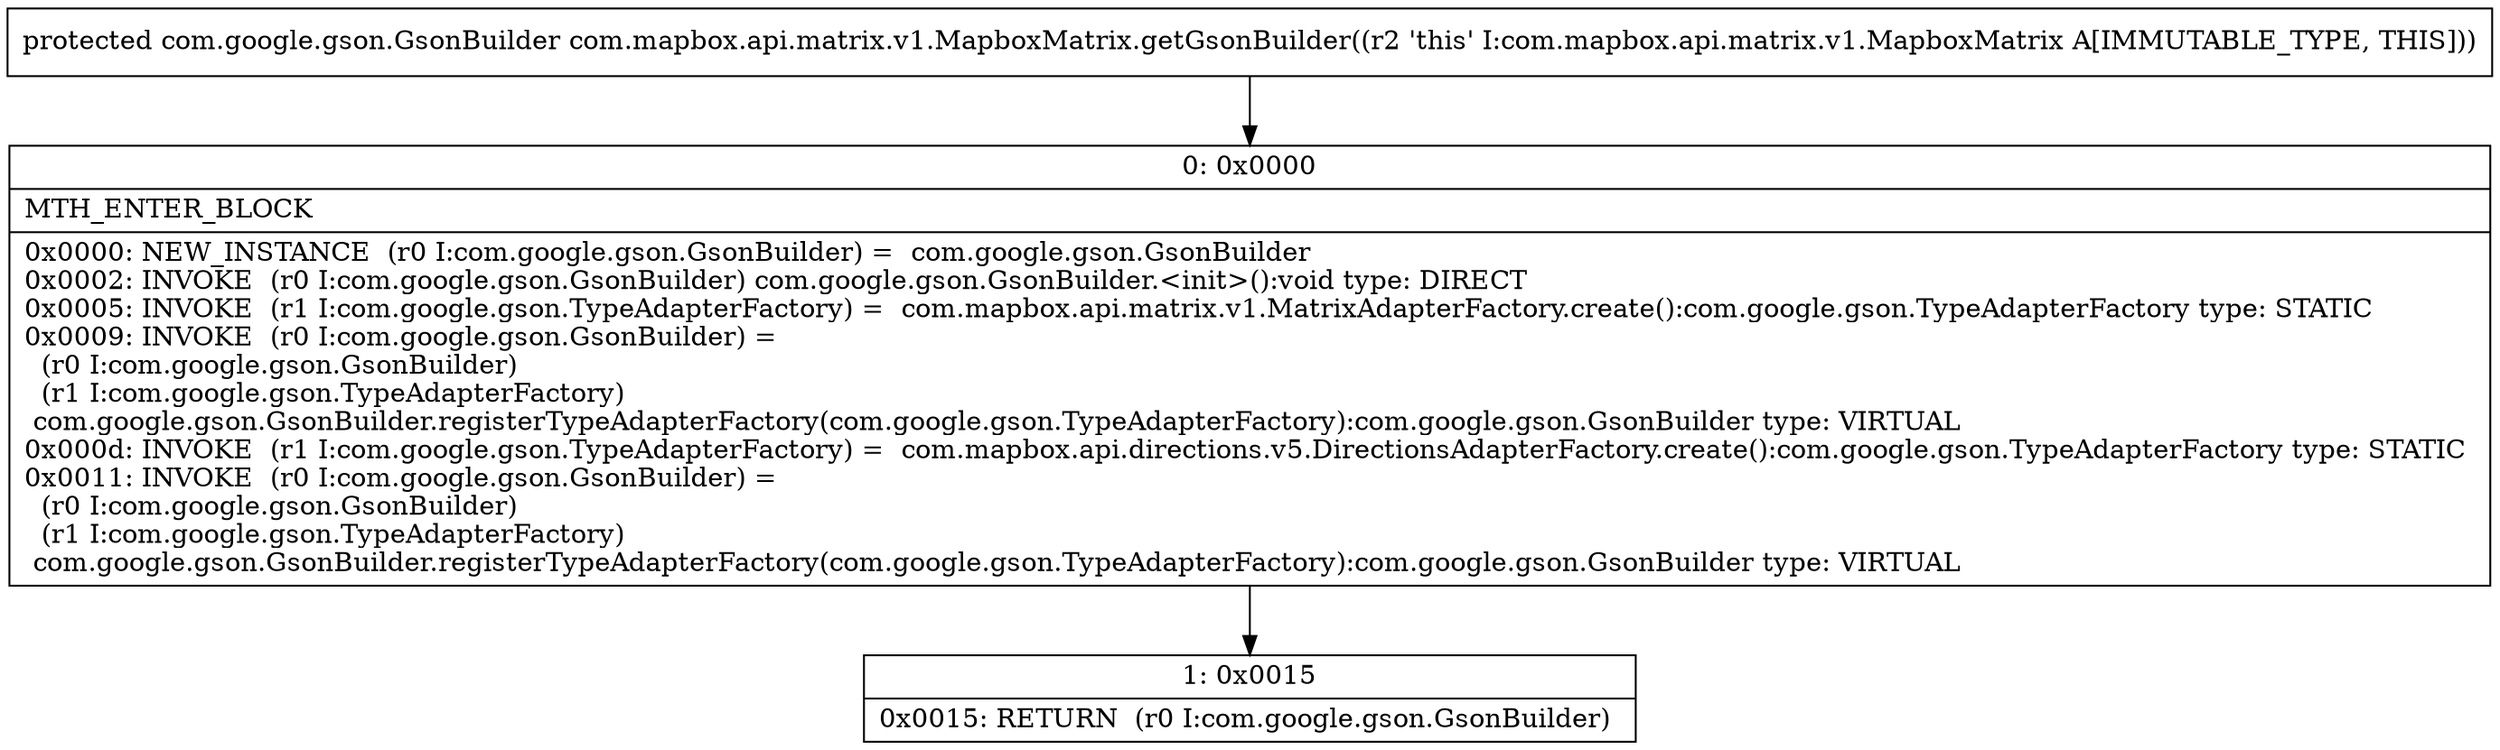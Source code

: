 digraph "CFG forcom.mapbox.api.matrix.v1.MapboxMatrix.getGsonBuilder()Lcom\/google\/gson\/GsonBuilder;" {
Node_0 [shape=record,label="{0\:\ 0x0000|MTH_ENTER_BLOCK\l|0x0000: NEW_INSTANCE  (r0 I:com.google.gson.GsonBuilder) =  com.google.gson.GsonBuilder \l0x0002: INVOKE  (r0 I:com.google.gson.GsonBuilder) com.google.gson.GsonBuilder.\<init\>():void type: DIRECT \l0x0005: INVOKE  (r1 I:com.google.gson.TypeAdapterFactory) =  com.mapbox.api.matrix.v1.MatrixAdapterFactory.create():com.google.gson.TypeAdapterFactory type: STATIC \l0x0009: INVOKE  (r0 I:com.google.gson.GsonBuilder) = \l  (r0 I:com.google.gson.GsonBuilder)\l  (r1 I:com.google.gson.TypeAdapterFactory)\l com.google.gson.GsonBuilder.registerTypeAdapterFactory(com.google.gson.TypeAdapterFactory):com.google.gson.GsonBuilder type: VIRTUAL \l0x000d: INVOKE  (r1 I:com.google.gson.TypeAdapterFactory) =  com.mapbox.api.directions.v5.DirectionsAdapterFactory.create():com.google.gson.TypeAdapterFactory type: STATIC \l0x0011: INVOKE  (r0 I:com.google.gson.GsonBuilder) = \l  (r0 I:com.google.gson.GsonBuilder)\l  (r1 I:com.google.gson.TypeAdapterFactory)\l com.google.gson.GsonBuilder.registerTypeAdapterFactory(com.google.gson.TypeAdapterFactory):com.google.gson.GsonBuilder type: VIRTUAL \l}"];
Node_1 [shape=record,label="{1\:\ 0x0015|0x0015: RETURN  (r0 I:com.google.gson.GsonBuilder) \l}"];
MethodNode[shape=record,label="{protected com.google.gson.GsonBuilder com.mapbox.api.matrix.v1.MapboxMatrix.getGsonBuilder((r2 'this' I:com.mapbox.api.matrix.v1.MapboxMatrix A[IMMUTABLE_TYPE, THIS])) }"];
MethodNode -> Node_0;
Node_0 -> Node_1;
}

